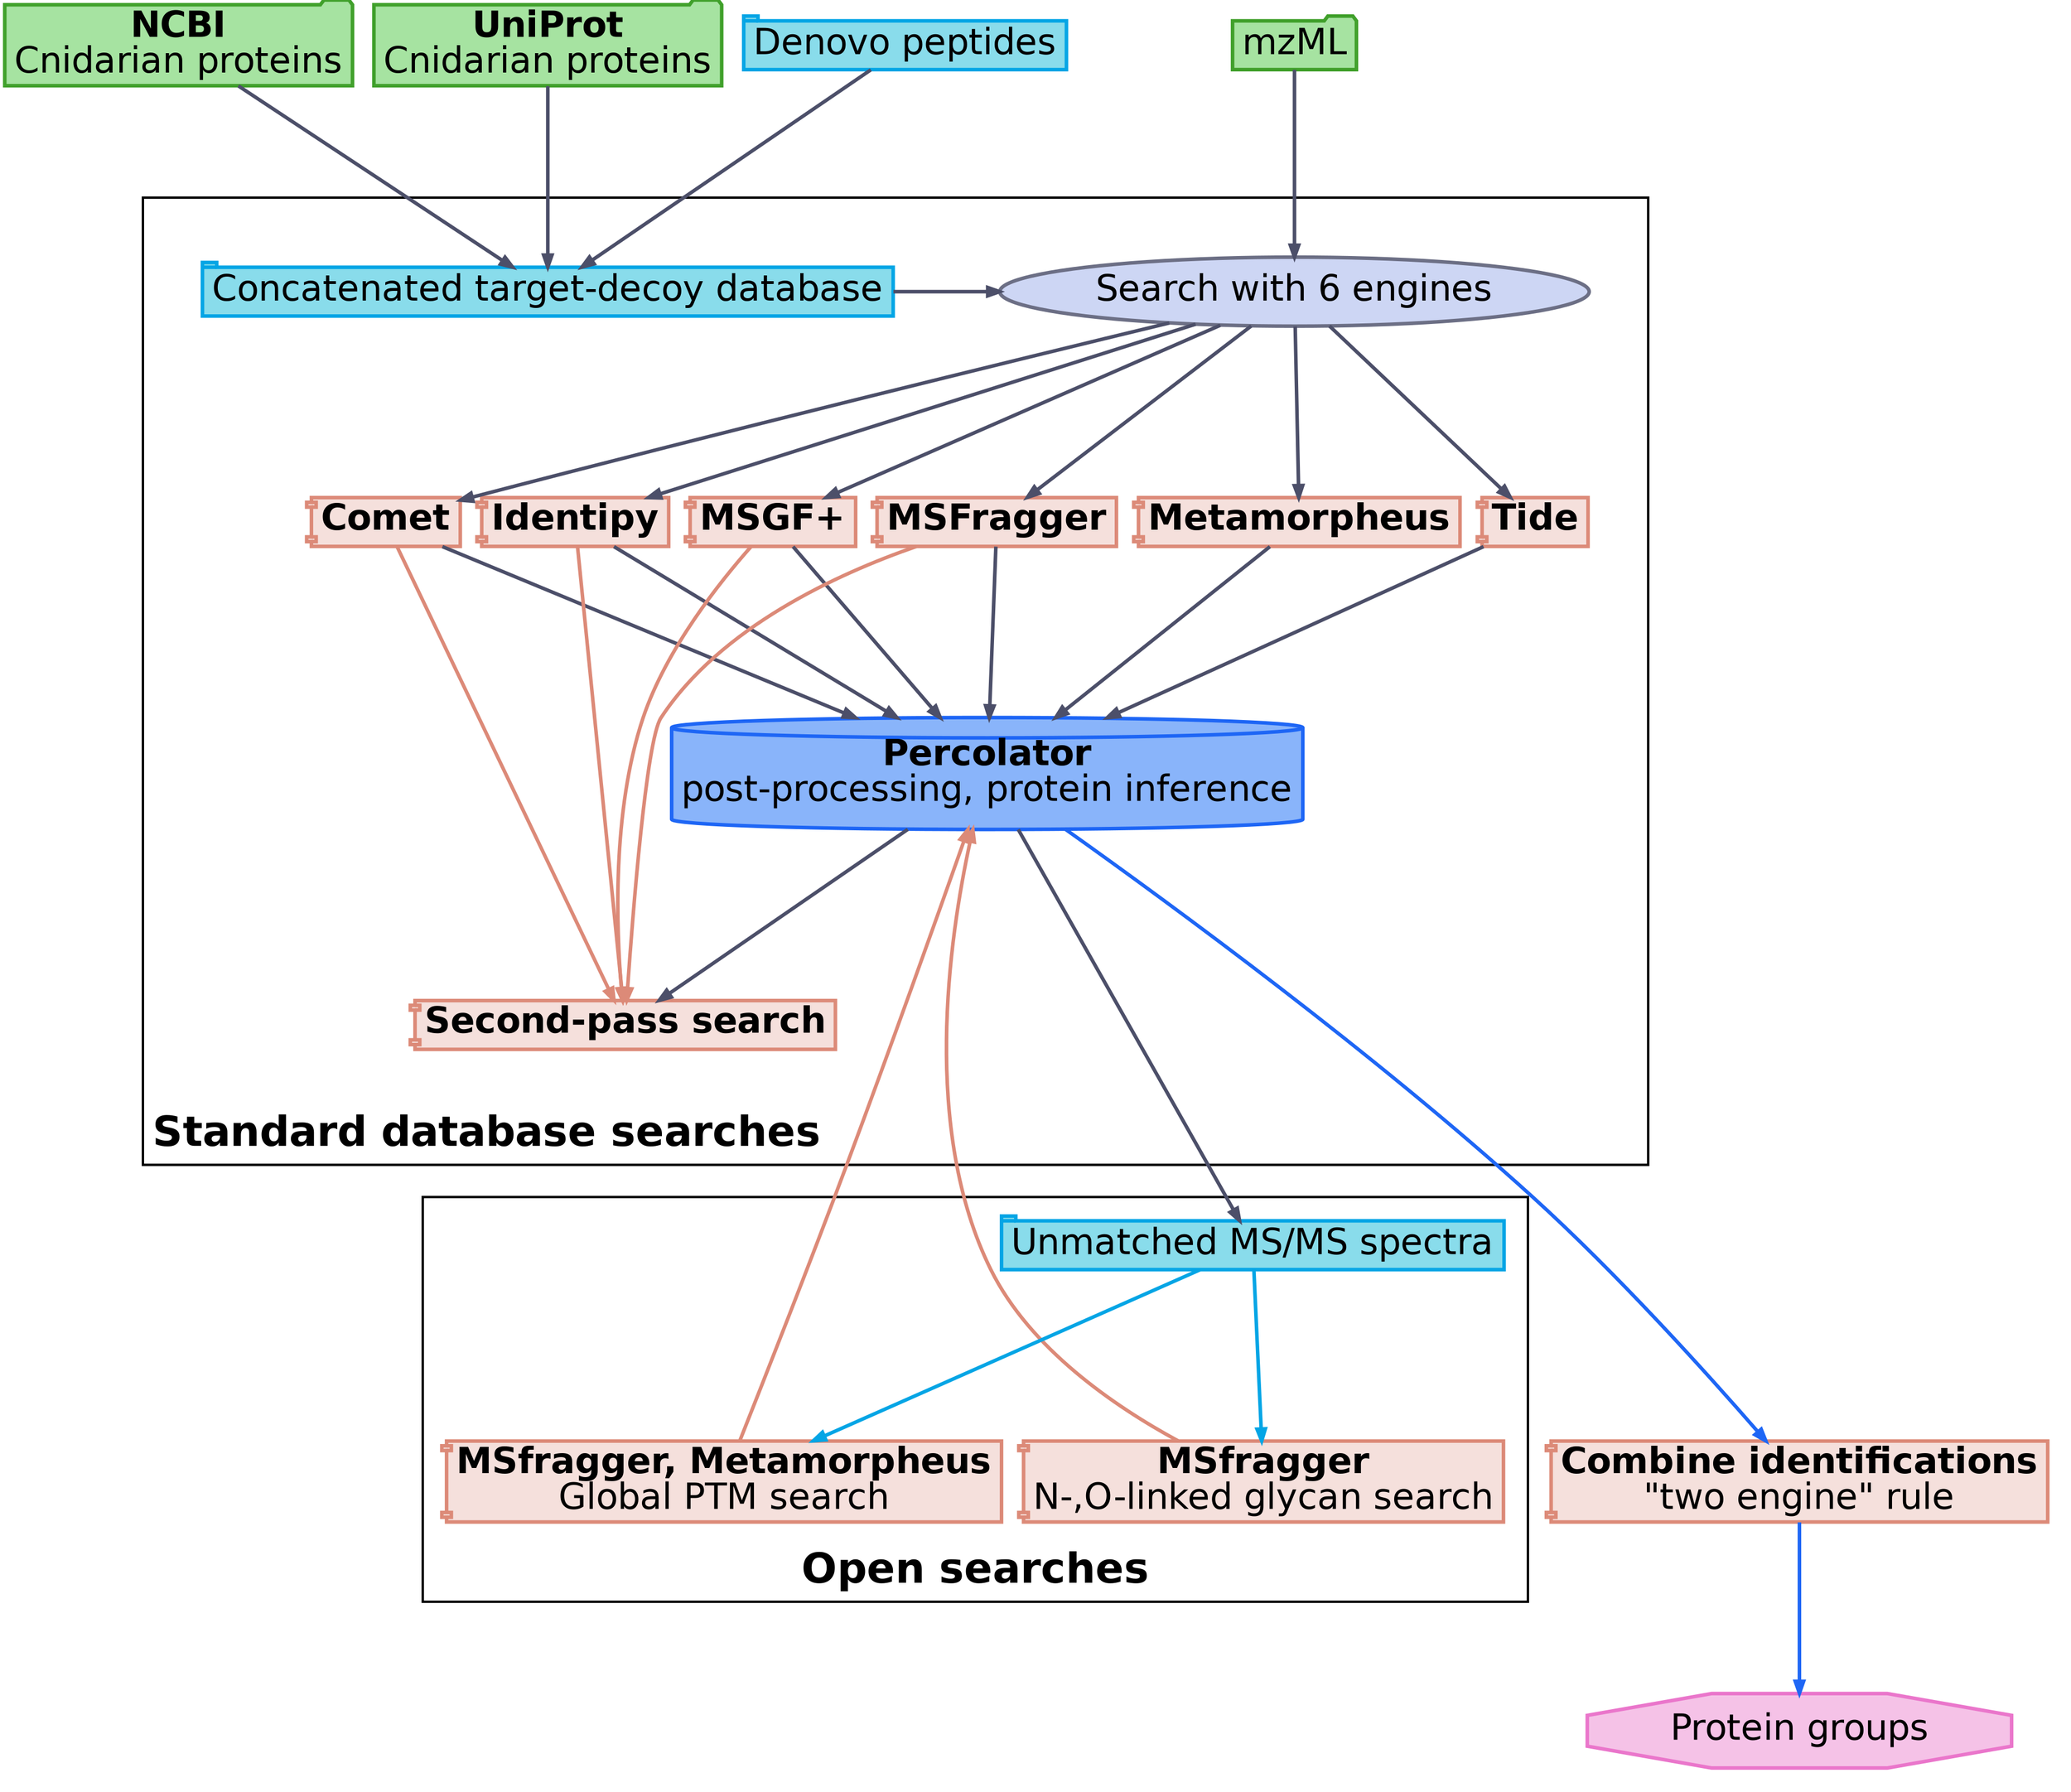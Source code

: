 digraph boxes_and_circles {
    ranksep = 2;
    compound = true;
    graph [style = invis; fontname = "Helvetica";];
    edge [penwidth = 3; color = "#4c4f69";];
    newrank = true;
    node [fontname = "Helvetica"; fontsize = 30; style = filled; penwidth = 3;];
    
    node [shape = folder; color = "#40a02b"; fillcolor = "#a6e3a1";];
    ncbi [label = <<b>NCBI</b><br/>Cnidarian proteins>;];
    unip [label = <<b>UniProt</b><br/>Cnidarian proteins>;];
    mzML;
    
    node [shape = component; color = "#dc8a78"; fillcolor = "#f5e0dc";];
    intersect [label = <<b>Combine identifications</b><br/>"two engine" rule>;];
    glyco [label = <<b>MSfragger</b><br/>N-,O-linked glycan search>;];
    ptm [label = <<b>MSfragger, Metamorpheus</b><br/>Global PTM search>;];
    comet [label = <<b>Comet</b>>;];
    idpy [label = <<b>Identipy</b>>;];
    meta [label = <<b>Metamorpheus</b>>;];
    msgf [label = <<b>MSGF+</b>>;];
    tide [label = <<b>Tide</b>>;];
    msfrag [label = <<b>MSFragger</b>>;];
    bk_decoy [label = <<b>Second-pass search</b>>;];
    
    node [shape = tab; color = "#04a5e5"; fillcolor = "#89dceb";];
    denovo [label = <Denovo peptides>;];
    decoy_db [label = <Concatenated target-decoy database>;];
    unmsms [label = <Unmatched MS/MS spectra>;];
    conf [label = <Protein groups>;fillcolor = "#f5c2e7";color = "#ea76cb";shape = octagon;];
    
    
    node [shape = oval; fillcolor = "#cdd6f4"; color = "#6c6f85";];
    search [label = "Search with 6 engines";];
    
    perc [shape = cylinder;fillcolor = "#89b4fa";label = <<b>Percolator</b><br/>post-processing, protein inference>;color = "#1e66f5";];
    
    {unip ncbi} -> decoy_db;
    mzML -> search;
    denovo -> decoy_db;
    decoy_db -> search [minlen = 5;];
    
    subgraph cluster_open {
        label = <<b>Open searches</b>>;
        labelloc = "b";
        fontsize = "35";
        margin = 20;
        penwidth = 2;
        style = filled;
        fillcolor = transparent;
        unmsms -> {glyco ptm} [color = "#04a5e5";];
    }
    
    subgraph cluster_search {
        penwidth = 2;
        fontsize = "35";
        label = <<b>Standard database searches</b>>;
        labelloc = "b";
        labeljust = "l";
        margin = 50;
        style = filled;
        fillcolor = transparent;
        node [shape = component;];
        search -> {comet msgf msfrag idpy meta tide};
        subgraph {
            rank = same;
            decoy_db;
            search;
        }
        subgraph {
            rank = same;
            idpy;
            msfrag;
            msgf;
            comet;
            meta;
            tide;
        }
        {comet idpy msgf msfrag meta tide} -> perc;
        {idpy msfrag msgf comet} -> bk_decoy [color = "#dc8a78";];
        perc -> bk_decoy;
        {glyco ptm} -> perc [color = "#dc8a78";];
        perc -> unmsms [minlen = 2;];
    }
    
    subgraph cluster_final {
        perc -> intersect [color = "#1e66f5"; minlen = 3;];
        intersect -> conf [color = "#1e66f5";];
    }
}